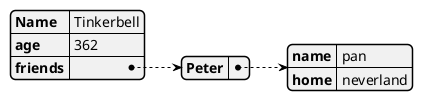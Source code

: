 @startjson test
{
    "Name" : "Tinkerbell",
    "age" : 362,
    "friends" : {
        "Peter" : {
            "name" : "pan",
            "home" : "neverland"
        }
    }
}
@endjson